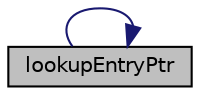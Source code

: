 digraph "lookupEntryPtr"
{
  bgcolor="transparent";
  edge [fontname="Helvetica",fontsize="10",labelfontname="Helvetica",labelfontsize="10"];
  node [fontname="Helvetica",fontsize="10",shape=record];
  rankdir="LR";
  Node8783 [label="lookupEntryPtr",height=0.2,width=0.4,color="black", fillcolor="grey75", style="filled", fontcolor="black"];
  Node8783 -> Node8783 [color="midnightblue",fontsize="10",style="solid",fontname="Helvetica"];
}
